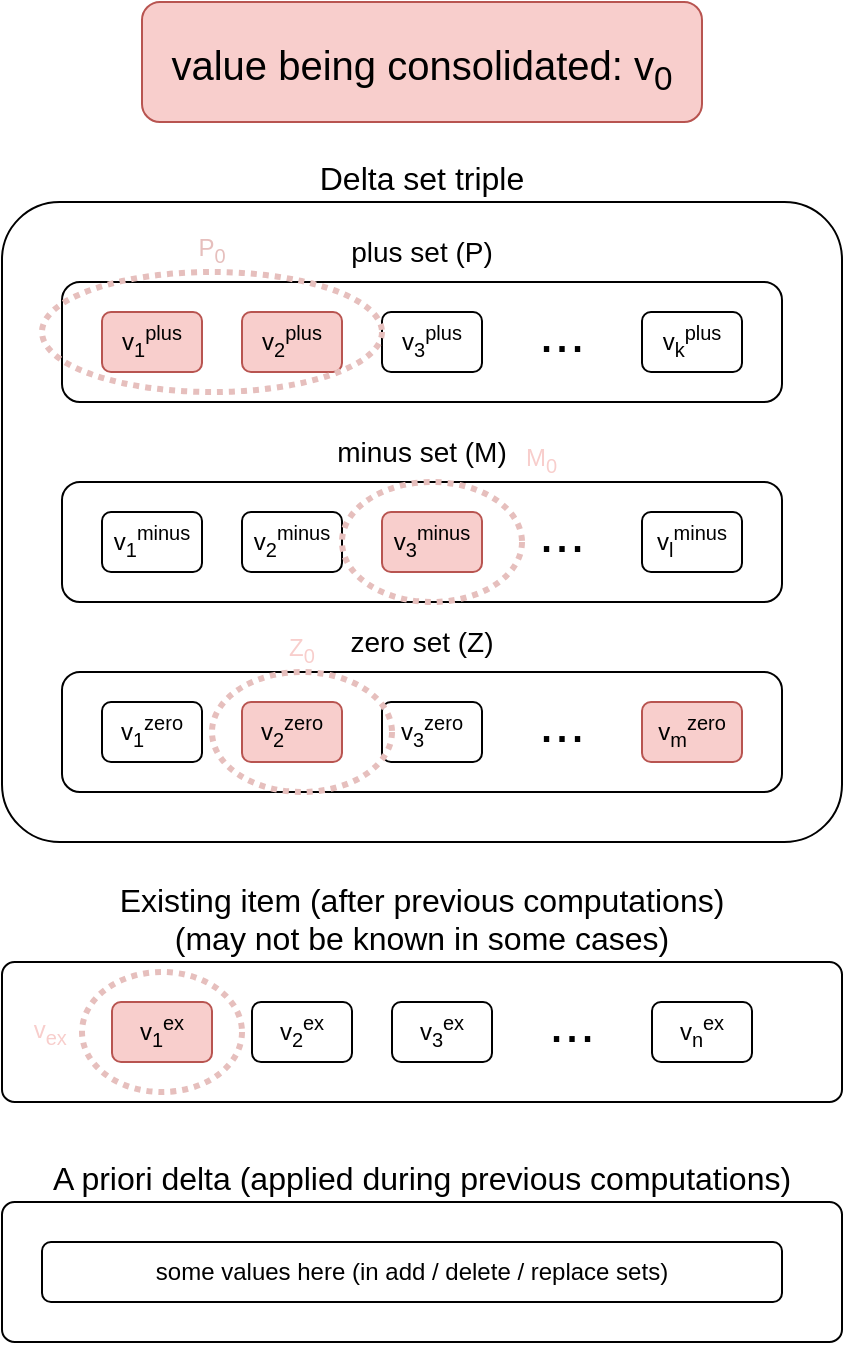 <mxfile version="13.3.5" type="device"><diagram id="2CXXKNL4dJKv2EsnM4Oi" name="Page-1"><mxGraphModel dx="1086" dy="966" grid="1" gridSize="10" guides="1" tooltips="1" connect="1" arrows="1" fold="1" page="1" pageScale="1" pageWidth="850" pageHeight="1100" math="0" shadow="0"><root><mxCell id="0"/><mxCell id="1" parent="0"/><mxCell id="C4mXHunWXeKVplsKZaaL-1" value="Delta set triple" style="rounded=1;whiteSpace=wrap;html=1;fontSize=16;fontStyle=0;labelPosition=center;verticalLabelPosition=top;align=center;verticalAlign=bottom;arcSize=9;" parent="1" vertex="1"><mxGeometry x="40" y="120" width="420" height="320" as="geometry"/></mxCell><mxCell id="C4mXHunWXeKVplsKZaaL-8" value="&lt;font style=&quot;font-size: 14px&quot;&gt;plus set (P)&lt;/font&gt;" style="rounded=1;whiteSpace=wrap;html=1;fontSize=28;labelPosition=center;verticalLabelPosition=top;align=center;verticalAlign=bottom;" parent="1" vertex="1"><mxGeometry x="70" y="160" width="360" height="60" as="geometry"/></mxCell><mxCell id="C4mXHunWXeKVplsKZaaL-2" value="v&lt;sub&gt;1&lt;/sub&gt;&lt;sup&gt;plus&lt;/sup&gt;" style="rounded=1;whiteSpace=wrap;html=1;fillColor=#f8cecc;strokeColor=#b85450;" parent="1" vertex="1"><mxGeometry x="90" y="175" width="50" height="30" as="geometry"/></mxCell><mxCell id="C4mXHunWXeKVplsKZaaL-3" value="v&lt;sub&gt;2&lt;/sub&gt;&lt;sup&gt;plus&lt;/sup&gt;" style="rounded=1;whiteSpace=wrap;html=1;fillColor=#f8cecc;strokeColor=#b85450;" parent="1" vertex="1"><mxGeometry x="160" y="175" width="50" height="30" as="geometry"/></mxCell><mxCell id="C4mXHunWXeKVplsKZaaL-4" value="v&lt;sub&gt;3&lt;/sub&gt;&lt;sup&gt;plus&lt;/sup&gt;" style="rounded=1;whiteSpace=wrap;html=1;" parent="1" vertex="1"><mxGeometry x="230" y="175" width="50" height="30" as="geometry"/></mxCell><mxCell id="C4mXHunWXeKVplsKZaaL-5" value="v&lt;sub&gt;k&lt;/sub&gt;&lt;sup&gt;plus&lt;/sup&gt;" style="rounded=1;whiteSpace=wrap;html=1;" parent="1" vertex="1"><mxGeometry x="360" y="175" width="50" height="30" as="geometry"/></mxCell><mxCell id="C4mXHunWXeKVplsKZaaL-7" value="..." style="text;html=1;strokeColor=none;fillColor=none;align=center;verticalAlign=middle;whiteSpace=wrap;rounded=0;fontSize=28;" parent="1" vertex="1"><mxGeometry x="300" y="175" width="40" height="20" as="geometry"/></mxCell><mxCell id="C4mXHunWXeKVplsKZaaL-9" value="&lt;font style=&quot;font-size: 14px&quot;&gt;minus set (M)&lt;/font&gt;" style="rounded=1;whiteSpace=wrap;html=1;fontSize=28;labelPosition=center;verticalLabelPosition=top;align=center;verticalAlign=bottom;" parent="1" vertex="1"><mxGeometry x="70" y="260" width="360" height="60" as="geometry"/></mxCell><mxCell id="C4mXHunWXeKVplsKZaaL-10" value="v&lt;sub&gt;1&lt;/sub&gt;&lt;sup&gt;minus&lt;/sup&gt;" style="rounded=1;whiteSpace=wrap;html=1;" parent="1" vertex="1"><mxGeometry x="90" y="275" width="50" height="30" as="geometry"/></mxCell><mxCell id="C4mXHunWXeKVplsKZaaL-11" value="v&lt;sub&gt;2&lt;/sub&gt;&lt;sup&gt;minus&lt;/sup&gt;" style="rounded=1;whiteSpace=wrap;html=1;" parent="1" vertex="1"><mxGeometry x="160" y="275" width="50" height="30" as="geometry"/></mxCell><mxCell id="C4mXHunWXeKVplsKZaaL-12" value="v&lt;sub&gt;3&lt;/sub&gt;&lt;sup&gt;minus&lt;/sup&gt;" style="rounded=1;whiteSpace=wrap;html=1;fillColor=#f8cecc;strokeColor=#b85450;" parent="1" vertex="1"><mxGeometry x="230" y="275" width="50" height="30" as="geometry"/></mxCell><mxCell id="C4mXHunWXeKVplsKZaaL-13" value="v&lt;sub&gt;l&lt;/sub&gt;&lt;sup&gt;minus&lt;/sup&gt;" style="rounded=1;whiteSpace=wrap;html=1;" parent="1" vertex="1"><mxGeometry x="360" y="275" width="50" height="30" as="geometry"/></mxCell><mxCell id="C4mXHunWXeKVplsKZaaL-14" value="..." style="text;html=1;strokeColor=none;fillColor=none;align=center;verticalAlign=middle;whiteSpace=wrap;rounded=0;fontSize=28;" parent="1" vertex="1"><mxGeometry x="300" y="275" width="40" height="20" as="geometry"/></mxCell><mxCell id="C4mXHunWXeKVplsKZaaL-17" value="&lt;font style=&quot;font-size: 14px&quot;&gt;zero set (Z)&lt;/font&gt;" style="rounded=1;whiteSpace=wrap;html=1;fontSize=28;labelPosition=center;verticalLabelPosition=top;align=center;verticalAlign=bottom;" parent="1" vertex="1"><mxGeometry x="70" y="355" width="360" height="60" as="geometry"/></mxCell><mxCell id="C4mXHunWXeKVplsKZaaL-18" value="v&lt;sub&gt;1&lt;/sub&gt;&lt;sup&gt;zero&lt;/sup&gt;" style="rounded=1;whiteSpace=wrap;html=1;" parent="1" vertex="1"><mxGeometry x="90" y="370" width="50" height="30" as="geometry"/></mxCell><mxCell id="C4mXHunWXeKVplsKZaaL-19" value="v&lt;sub&gt;2&lt;/sub&gt;&lt;sup&gt;zero&lt;/sup&gt;" style="rounded=1;whiteSpace=wrap;html=1;fillColor=#f8cecc;strokeColor=#b85450;" parent="1" vertex="1"><mxGeometry x="160" y="370" width="50" height="30" as="geometry"/></mxCell><mxCell id="C4mXHunWXeKVplsKZaaL-20" value="v&lt;sub&gt;3&lt;/sub&gt;&lt;sup&gt;zero&lt;/sup&gt;" style="rounded=1;whiteSpace=wrap;html=1;" parent="1" vertex="1"><mxGeometry x="230" y="370" width="50" height="30" as="geometry"/></mxCell><mxCell id="C4mXHunWXeKVplsKZaaL-21" value="v&lt;sub&gt;m&lt;/sub&gt;&lt;sup&gt;zero&lt;/sup&gt;" style="rounded=1;whiteSpace=wrap;html=1;fillColor=#f8cecc;strokeColor=#b85450;" parent="1" vertex="1"><mxGeometry x="360" y="370" width="50" height="30" as="geometry"/></mxCell><mxCell id="C4mXHunWXeKVplsKZaaL-22" value="..." style="text;html=1;strokeColor=none;fillColor=none;align=center;verticalAlign=middle;whiteSpace=wrap;rounded=0;fontSize=28;" parent="1" vertex="1"><mxGeometry x="300" y="370" width="40" height="20" as="geometry"/></mxCell><mxCell id="C4mXHunWXeKVplsKZaaL-23" value="Existing item (after previous computations)&lt;br&gt;(may not be known in some cases)" style="rounded=1;whiteSpace=wrap;html=1;fontSize=16;fontStyle=0;labelPosition=center;verticalLabelPosition=top;align=center;verticalAlign=bottom;arcSize=9;" parent="1" vertex="1"><mxGeometry x="40" y="500" width="420" height="70" as="geometry"/></mxCell><mxCell id="C4mXHunWXeKVplsKZaaL-24" value="v&lt;sub&gt;1&lt;/sub&gt;&lt;sup&gt;ex&lt;/sup&gt;" style="rounded=1;whiteSpace=wrap;html=1;fillColor=#f8cecc;strokeColor=#b85450;" parent="1" vertex="1"><mxGeometry x="95" y="520" width="50" height="30" as="geometry"/></mxCell><mxCell id="C4mXHunWXeKVplsKZaaL-25" value="v&lt;sub&gt;2&lt;/sub&gt;&lt;sup&gt;ex&lt;/sup&gt;" style="rounded=1;whiteSpace=wrap;html=1;" parent="1" vertex="1"><mxGeometry x="165" y="520" width="50" height="30" as="geometry"/></mxCell><mxCell id="C4mXHunWXeKVplsKZaaL-26" value="v&lt;sub&gt;3&lt;/sub&gt;&lt;sup&gt;ex&lt;/sup&gt;" style="rounded=1;whiteSpace=wrap;html=1;" parent="1" vertex="1"><mxGeometry x="235" y="520" width="50" height="30" as="geometry"/></mxCell><mxCell id="C4mXHunWXeKVplsKZaaL-27" value="v&lt;sub&gt;n&lt;/sub&gt;&lt;sup&gt;ex&lt;/sup&gt;" style="rounded=1;whiteSpace=wrap;html=1;" parent="1" vertex="1"><mxGeometry x="365" y="520" width="50" height="30" as="geometry"/></mxCell><mxCell id="C4mXHunWXeKVplsKZaaL-28" value="..." style="text;html=1;strokeColor=none;fillColor=none;align=center;verticalAlign=middle;whiteSpace=wrap;rounded=0;fontSize=28;" parent="1" vertex="1"><mxGeometry x="305" y="520" width="40" height="20" as="geometry"/></mxCell><mxCell id="C4mXHunWXeKVplsKZaaL-30" value="A priori delta (applied during previous computations)" style="rounded=1;whiteSpace=wrap;html=1;fontSize=16;fontStyle=0;labelPosition=center;verticalLabelPosition=top;align=center;verticalAlign=bottom;arcSize=9;" parent="1" vertex="1"><mxGeometry x="40" y="620" width="420" height="70" as="geometry"/></mxCell><mxCell id="C4mXHunWXeKVplsKZaaL-31" value="some values here (in add / delete / replace sets)" style="rounded=1;whiteSpace=wrap;html=1;" parent="1" vertex="1"><mxGeometry x="60" y="640" width="370" height="30" as="geometry"/></mxCell><mxCell id="C4mXHunWXeKVplsKZaaL-32" value="&lt;font style=&quot;font-size: 20px&quot;&gt;value being consolidated: v&lt;sub&gt;0&lt;/sub&gt;&lt;/font&gt;" style="rounded=1;whiteSpace=wrap;html=1;fontSize=28;fillColor=#f8cecc;strokeColor=#B85450;" parent="1" vertex="1"><mxGeometry x="110" y="20" width="280" height="60" as="geometry"/></mxCell><mxCell id="uQY2m1ppLpa5_e-aIfnK-1" value="&lt;font&gt;P&lt;sub&gt;0&lt;/sub&gt;&lt;/font&gt;" style="ellipse;whiteSpace=wrap;html=1;dashed=1;fillColor=none;strokeWidth=3;dashPattern=1 1;labelPosition=center;verticalLabelPosition=top;align=center;verticalAlign=bottom;strokeColor=#E6BFBD;fontColor=#E6BFBD;" parent="1" vertex="1"><mxGeometry x="60" y="155" width="170" height="60" as="geometry"/></mxCell><mxCell id="uQY2m1ppLpa5_e-aIfnK-2" value="&lt;font color=&quot;#f8cecc&quot;&gt;M&lt;sub&gt;0&lt;/sub&gt;&lt;/font&gt;" style="ellipse;whiteSpace=wrap;html=1;dashed=1;fillColor=none;strokeWidth=3;dashPattern=1 1;labelPosition=right;verticalLabelPosition=top;align=left;verticalAlign=bottom;strokeColor=#E6BFBD;" parent="1" vertex="1"><mxGeometry x="210" y="260" width="90" height="60" as="geometry"/></mxCell><mxCell id="uQY2m1ppLpa5_e-aIfnK-3" value="&lt;font color=&quot;#f8cecc&quot;&gt;Z&lt;sub&gt;0&lt;/sub&gt;&lt;/font&gt;" style="ellipse;whiteSpace=wrap;html=1;dashed=1;fillColor=none;strokeWidth=3;dashPattern=1 1;labelPosition=center;verticalLabelPosition=top;align=center;verticalAlign=bottom;strokeColor=#E6BFBD;" parent="1" vertex="1"><mxGeometry x="145" y="355" width="90" height="60" as="geometry"/></mxCell><mxCell id="uQY2m1ppLpa5_e-aIfnK-4" value="&lt;font color=&quot;#f8cecc&quot;&gt;v&lt;sub&gt;ex&amp;nbsp;&amp;nbsp;&lt;/sub&gt;&lt;/font&gt;" style="ellipse;whiteSpace=wrap;html=1;dashed=1;fillColor=none;strokeWidth=3;dashPattern=1 1;labelPosition=left;verticalLabelPosition=middle;align=right;verticalAlign=middle;strokeColor=#E6BFBD;" parent="1" vertex="1"><mxGeometry x="80" y="505" width="80" height="60" as="geometry"/></mxCell></root></mxGraphModel></diagram></mxfile>